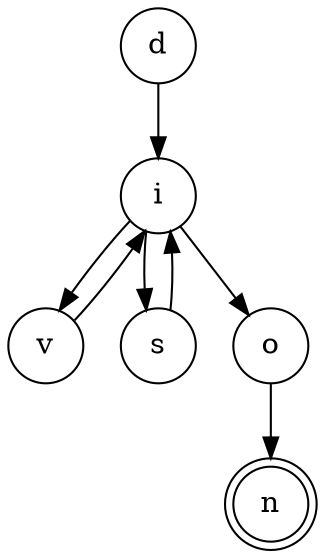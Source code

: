 digraph {   
    node [shape = doublecircle, color = black] n ;
    node [shape = circle];
    node [color= black];
    d -> i -> v -> i -> s -> i -> o -> n;	
}